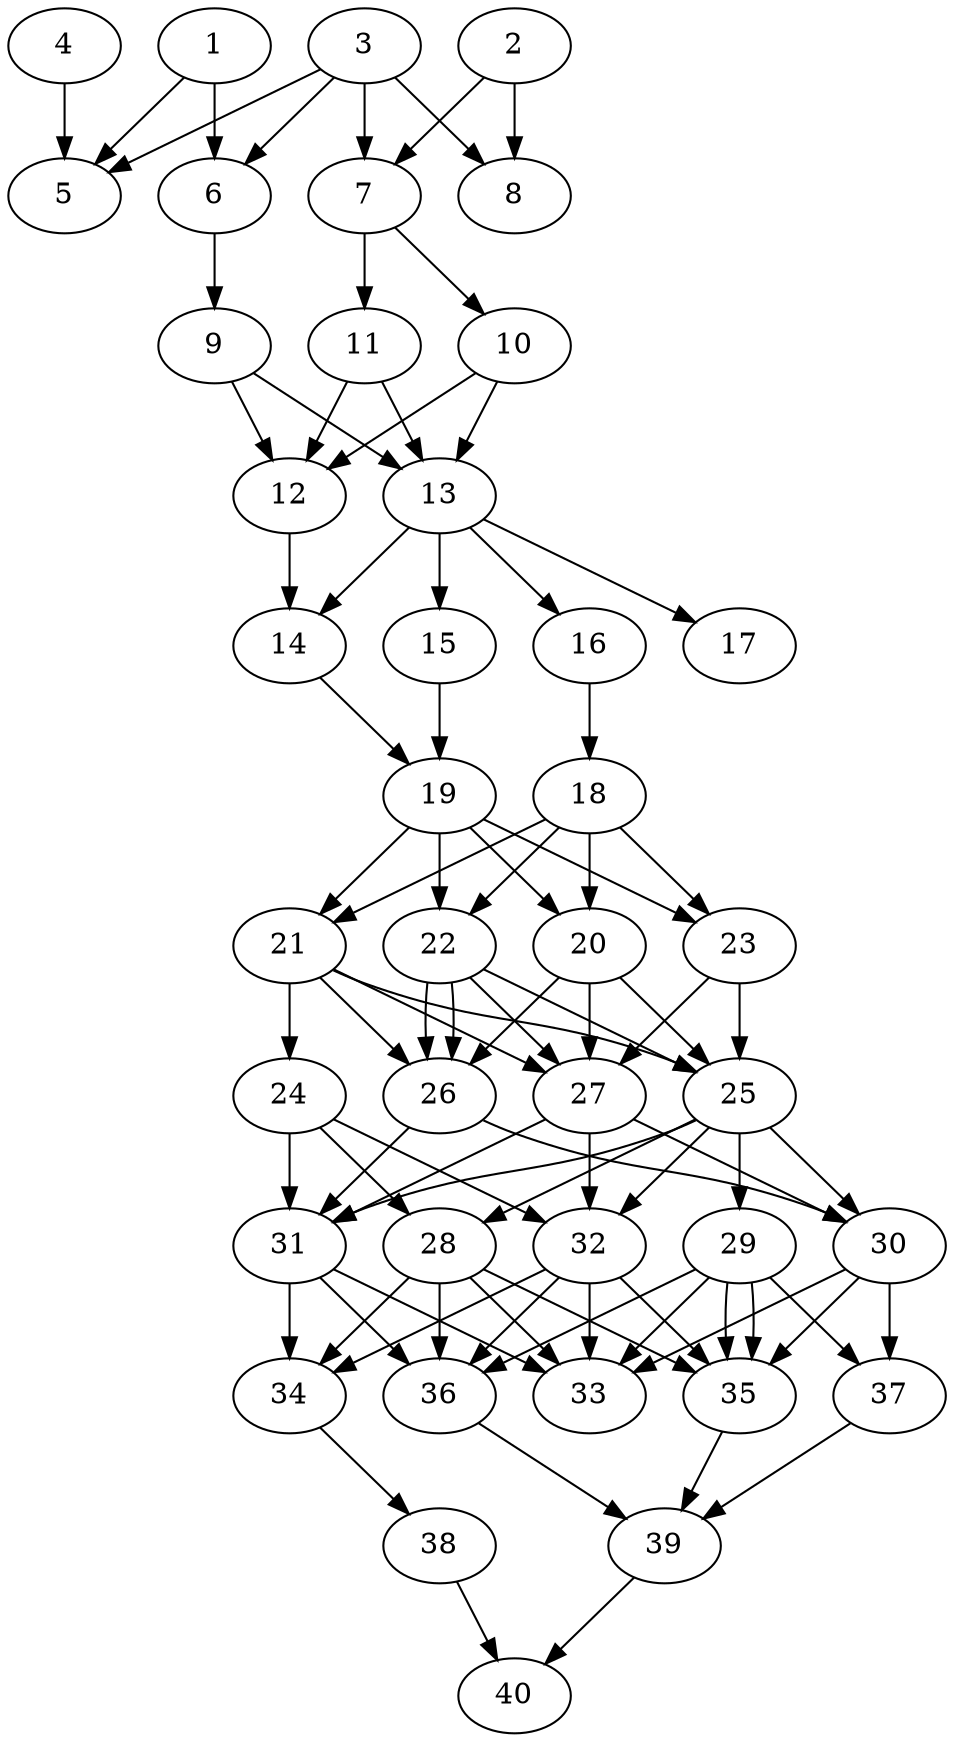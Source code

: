 // DAG automatically generated by daggen at Tue Aug  6 16:28:35 2019
// ./daggen --dot -n 40 --ccr 0.4 --fat 0.4 --regular 0.5 --density 0.9 --mindata 5242880 --maxdata 52428800 
digraph G {
  1 [size="113013760", alpha="0.16", expect_size="45205504"] 
  1 -> 5 [size ="45205504"]
  1 -> 6 [size ="45205504"]
  2 [size="43079680", alpha="0.02", expect_size="17231872"] 
  2 -> 7 [size ="17231872"]
  2 -> 8 [size ="17231872"]
  3 [size="68421120", alpha="0.19", expect_size="27368448"] 
  3 -> 5 [size ="27368448"]
  3 -> 6 [size ="27368448"]
  3 -> 7 [size ="27368448"]
  3 -> 8 [size ="27368448"]
  4 [size="49510400", alpha="0.02", expect_size="19804160"] 
  4 -> 5 [size ="19804160"]
  5 [size="55375360", alpha="0.02", expect_size="22150144"] 
  6 [size="99653120", alpha="0.12", expect_size="39861248"] 
  6 -> 9 [size ="39861248"]
  7 [size="126208000", alpha="0.06", expect_size="50483200"] 
  7 -> 10 [size ="50483200"]
  7 -> 11 [size ="50483200"]
  8 [size="59888640", alpha="0.18", expect_size="23955456"] 
  9 [size="76943360", alpha="0.09", expect_size="30777344"] 
  9 -> 12 [size ="30777344"]
  9 -> 13 [size ="30777344"]
  10 [size="69575680", alpha="0.13", expect_size="27830272"] 
  10 -> 12 [size ="27830272"]
  10 -> 13 [size ="27830272"]
  11 [size="80389120", alpha="0.10", expect_size="32155648"] 
  11 -> 12 [size ="32155648"]
  11 -> 13 [size ="32155648"]
  12 [size="55966720", alpha="0.14", expect_size="22386688"] 
  12 -> 14 [size ="22386688"]
  13 [size="66933760", alpha="0.11", expect_size="26773504"] 
  13 -> 14 [size ="26773504"]
  13 -> 15 [size ="26773504"]
  13 -> 16 [size ="26773504"]
  13 -> 17 [size ="26773504"]
  14 [size="62397440", alpha="0.02", expect_size="24958976"] 
  14 -> 19 [size ="24958976"]
  15 [size="75322880", alpha="0.15", expect_size="30129152"] 
  15 -> 19 [size ="30129152"]
  16 [size="86264320", alpha="0.06", expect_size="34505728"] 
  16 -> 18 [size ="34505728"]
  17 [size="42022400", alpha="0.11", expect_size="16808960"] 
  18 [size="77928960", alpha="0.16", expect_size="31171584"] 
  18 -> 20 [size ="31171584"]
  18 -> 21 [size ="31171584"]
  18 -> 22 [size ="31171584"]
  18 -> 23 [size ="31171584"]
  19 [size="64711680", alpha="0.13", expect_size="25884672"] 
  19 -> 20 [size ="25884672"]
  19 -> 21 [size ="25884672"]
  19 -> 22 [size ="25884672"]
  19 -> 23 [size ="25884672"]
  20 [size="115571200", alpha="0.05", expect_size="46228480"] 
  20 -> 25 [size ="46228480"]
  20 -> 26 [size ="46228480"]
  20 -> 27 [size ="46228480"]
  21 [size="75184640", alpha="0.14", expect_size="30073856"] 
  21 -> 24 [size ="30073856"]
  21 -> 25 [size ="30073856"]
  21 -> 26 [size ="30073856"]
  21 -> 27 [size ="30073856"]
  22 [size="14236160", alpha="0.08", expect_size="5694464"] 
  22 -> 25 [size ="5694464"]
  22 -> 26 [size ="5694464"]
  22 -> 26 [size ="5694464"]
  22 -> 27 [size ="5694464"]
  23 [size="94177280", alpha="0.11", expect_size="37670912"] 
  23 -> 25 [size ="37670912"]
  23 -> 27 [size ="37670912"]
  24 [size="39221760", alpha="0.01", expect_size="15688704"] 
  24 -> 28 [size ="15688704"]
  24 -> 31 [size ="15688704"]
  24 -> 32 [size ="15688704"]
  25 [size="51161600", alpha="0.17", expect_size="20464640"] 
  25 -> 28 [size ="20464640"]
  25 -> 29 [size ="20464640"]
  25 -> 30 [size ="20464640"]
  25 -> 31 [size ="20464640"]
  25 -> 32 [size ="20464640"]
  26 [size="19223040", alpha="0.09", expect_size="7689216"] 
  26 -> 30 [size ="7689216"]
  26 -> 31 [size ="7689216"]
  27 [size="56153600", alpha="0.19", expect_size="22461440"] 
  27 -> 30 [size ="22461440"]
  27 -> 31 [size ="22461440"]
  27 -> 32 [size ="22461440"]
  28 [size="120066560", alpha="0.18", expect_size="48026624"] 
  28 -> 33 [size ="48026624"]
  28 -> 34 [size ="48026624"]
  28 -> 35 [size ="48026624"]
  28 -> 36 [size ="48026624"]
  29 [size="96512000", alpha="0.07", expect_size="38604800"] 
  29 -> 33 [size ="38604800"]
  29 -> 35 [size ="38604800"]
  29 -> 35 [size ="38604800"]
  29 -> 36 [size ="38604800"]
  29 -> 37 [size ="38604800"]
  30 [size="53555200", alpha="0.06", expect_size="21422080"] 
  30 -> 33 [size ="21422080"]
  30 -> 35 [size ="21422080"]
  30 -> 37 [size ="21422080"]
  31 [size="81272320", alpha="0.16", expect_size="32508928"] 
  31 -> 33 [size ="32508928"]
  31 -> 34 [size ="32508928"]
  31 -> 36 [size ="32508928"]
  32 [size="43645440", alpha="0.14", expect_size="17458176"] 
  32 -> 33 [size ="17458176"]
  32 -> 34 [size ="17458176"]
  32 -> 35 [size ="17458176"]
  32 -> 36 [size ="17458176"]
  33 [size="88609280", alpha="0.01", expect_size="35443712"] 
  34 [size="35553280", alpha="0.16", expect_size="14221312"] 
  34 -> 38 [size ="14221312"]
  35 [size="38842880", alpha="0.01", expect_size="15537152"] 
  35 -> 39 [size ="15537152"]
  36 [size="22784000", alpha="0.19", expect_size="9113600"] 
  36 -> 39 [size ="9113600"]
  37 [size="73922560", alpha="0.02", expect_size="29569024"] 
  37 -> 39 [size ="29569024"]
  38 [size="69432320", alpha="0.16", expect_size="27772928"] 
  38 -> 40 [size ="27772928"]
  39 [size="56092160", alpha="0.19", expect_size="22436864"] 
  39 -> 40 [size ="22436864"]
  40 [size="97740800", alpha="0.19", expect_size="39096320"] 
}
